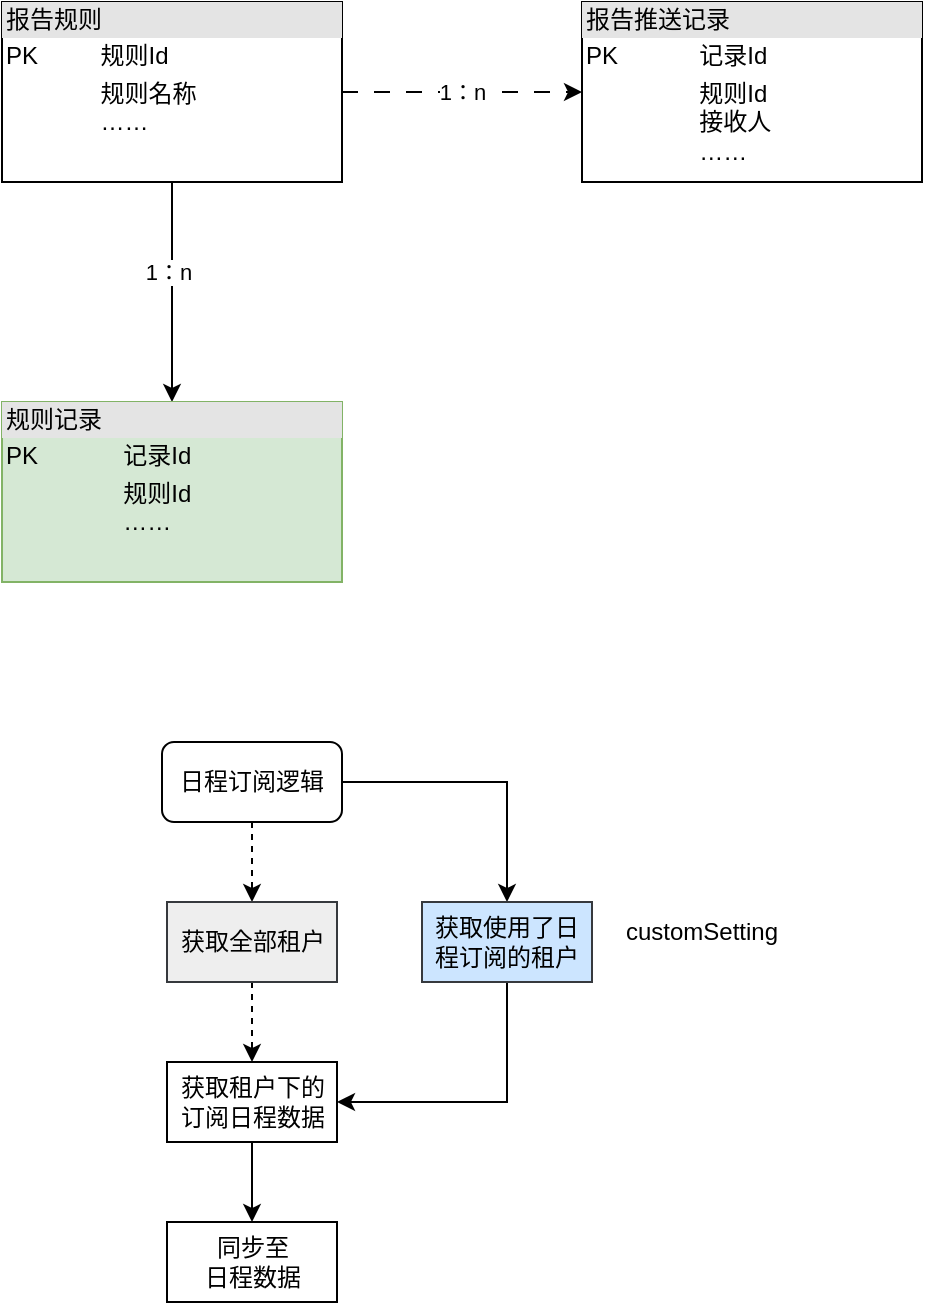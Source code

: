 <mxfile version="21.6.5" type="github">
  <diagram name="第 1 页" id="53Ijm8DaZ4i_sg3sCP7W">
    <mxGraphModel dx="1050" dy="580" grid="1" gridSize="10" guides="1" tooltips="1" connect="1" arrows="1" fold="1" page="1" pageScale="1" pageWidth="300000" pageHeight="30000" background="none" math="0" shadow="0">
      <root>
        <mxCell id="0" />
        <mxCell id="1" parent="0" />
        <mxCell id="wEdYIYvz8tDSYPpoFd0v-10" value="1：n" style="edgeStyle=orthogonalEdgeStyle;rounded=0;orthogonalLoop=1;jettySize=auto;html=1;entryX=0;entryY=0.5;entryDx=0;entryDy=0;dashed=1;dashPattern=8 8;" parent="1" source="wEdYIYvz8tDSYPpoFd0v-7" target="wEdYIYvz8tDSYPpoFd0v-8" edge="1">
          <mxGeometry relative="1" as="geometry" />
        </mxCell>
        <mxCell id="wEdYIYvz8tDSYPpoFd0v-11" style="edgeStyle=orthogonalEdgeStyle;rounded=0;orthogonalLoop=1;jettySize=auto;html=1;entryX=0.5;entryY=0;entryDx=0;entryDy=0;" parent="1" source="wEdYIYvz8tDSYPpoFd0v-7" target="wEdYIYvz8tDSYPpoFd0v-9" edge="1">
          <mxGeometry relative="1" as="geometry" />
        </mxCell>
        <mxCell id="wEdYIYvz8tDSYPpoFd0v-12" value="1：n" style="edgeLabel;html=1;align=center;verticalAlign=middle;resizable=0;points=[];" parent="wEdYIYvz8tDSYPpoFd0v-11" vertex="1" connectable="0">
          <mxGeometry x="-0.185" y="-2" relative="1" as="geometry">
            <mxPoint as="offset" />
          </mxGeometry>
        </mxCell>
        <mxCell id="wEdYIYvz8tDSYPpoFd0v-7" value="&lt;div style=&quot;box-sizing:border-box;width:100%;background:#e4e4e4;padding:2px;&quot;&gt;报告规则&lt;/div&gt;&lt;table style=&quot;width:100%;font-size:1em;&quot; cellpadding=&quot;2&quot; cellspacing=&quot;0&quot;&gt;&lt;tbody&gt;&lt;tr&gt;&lt;td&gt;PK&lt;/td&gt;&lt;td&gt;规则Id&lt;/td&gt;&lt;/tr&gt;&lt;tr&gt;&lt;td&gt;&lt;br&gt;&lt;/td&gt;&lt;td&gt;规则名称&lt;br&gt;……&lt;/td&gt;&lt;/tr&gt;&lt;tr&gt;&lt;td&gt;&lt;/td&gt;&lt;td&gt;&lt;br&gt;&lt;/td&gt;&lt;/tr&gt;&lt;/tbody&gt;&lt;/table&gt;" style="verticalAlign=top;align=left;overflow=fill;html=1;whiteSpace=wrap;" parent="1" vertex="1">
          <mxGeometry x="250" y="110" width="170" height="90" as="geometry" />
        </mxCell>
        <mxCell id="wEdYIYvz8tDSYPpoFd0v-8" value="&lt;div style=&quot;box-sizing:border-box;width:100%;background:#e4e4e4;padding:2px;&quot;&gt;报告推送记录&lt;/div&gt;&lt;table style=&quot;width:100%;font-size:1em;&quot; cellpadding=&quot;2&quot; cellspacing=&quot;0&quot;&gt;&lt;tbody&gt;&lt;tr&gt;&lt;td&gt;PK&lt;/td&gt;&lt;td&gt;记录Id&lt;/td&gt;&lt;/tr&gt;&lt;tr&gt;&lt;td&gt;&lt;br&gt;&lt;/td&gt;&lt;td&gt;规则Id&lt;br&gt;接收人&lt;br&gt;……&lt;/td&gt;&lt;/tr&gt;&lt;tr&gt;&lt;td&gt;&lt;/td&gt;&lt;td&gt;&lt;br&gt;&lt;/td&gt;&lt;/tr&gt;&lt;/tbody&gt;&lt;/table&gt;" style="verticalAlign=top;align=left;overflow=fill;html=1;whiteSpace=wrap;" parent="1" vertex="1">
          <mxGeometry x="540" y="110" width="170" height="90" as="geometry" />
        </mxCell>
        <mxCell id="wEdYIYvz8tDSYPpoFd0v-9" value="&lt;div style=&quot;box-sizing:border-box;width:100%;background:#e4e4e4;padding:2px;&quot;&gt;规则记录&lt;/div&gt;&lt;table style=&quot;width:100%;font-size:1em;&quot; cellpadding=&quot;2&quot; cellspacing=&quot;0&quot;&gt;&lt;tbody&gt;&lt;tr&gt;&lt;td&gt;PK&lt;/td&gt;&lt;td&gt;记录Id&lt;/td&gt;&lt;/tr&gt;&lt;tr&gt;&lt;td&gt;&lt;br&gt;&lt;/td&gt;&lt;td&gt;规则Id&lt;br&gt;……&lt;/td&gt;&lt;/tr&gt;&lt;tr&gt;&lt;td&gt;&lt;/td&gt;&lt;td&gt;&lt;br&gt;&lt;/td&gt;&lt;/tr&gt;&lt;/tbody&gt;&lt;/table&gt;" style="verticalAlign=top;align=left;overflow=fill;html=1;whiteSpace=wrap;fillColor=#d5e8d4;strokeColor=#82b366;" parent="1" vertex="1">
          <mxGeometry x="250" y="310" width="170" height="90" as="geometry" />
        </mxCell>
        <mxCell id="Pv7gD43Gz18Dn4MxhVw8-6" value="" style="edgeStyle=orthogonalEdgeStyle;rounded=0;orthogonalLoop=1;jettySize=auto;html=1;dashed=1;" edge="1" parent="1" source="Pv7gD43Gz18Dn4MxhVw8-1" target="Pv7gD43Gz18Dn4MxhVw8-2">
          <mxGeometry relative="1" as="geometry" />
        </mxCell>
        <mxCell id="Pv7gD43Gz18Dn4MxhVw8-9" style="edgeStyle=orthogonalEdgeStyle;rounded=0;orthogonalLoop=1;jettySize=auto;html=1;" edge="1" parent="1" source="Pv7gD43Gz18Dn4MxhVw8-1" target="Pv7gD43Gz18Dn4MxhVw8-5">
          <mxGeometry relative="1" as="geometry" />
        </mxCell>
        <mxCell id="Pv7gD43Gz18Dn4MxhVw8-1" value="日程订阅逻辑" style="rounded=1;whiteSpace=wrap;html=1;" vertex="1" parent="1">
          <mxGeometry x="330" y="480" width="90" height="40" as="geometry" />
        </mxCell>
        <mxCell id="Pv7gD43Gz18Dn4MxhVw8-7" value="" style="edgeStyle=orthogonalEdgeStyle;rounded=0;orthogonalLoop=1;jettySize=auto;html=1;dashed=1;" edge="1" parent="1" source="Pv7gD43Gz18Dn4MxhVw8-2" target="Pv7gD43Gz18Dn4MxhVw8-3">
          <mxGeometry relative="1" as="geometry" />
        </mxCell>
        <mxCell id="Pv7gD43Gz18Dn4MxhVw8-2" value="获取全部租户" style="rounded=0;whiteSpace=wrap;html=1;fillColor=#eeeeee;strokeColor=#36393d;" vertex="1" parent="1">
          <mxGeometry x="332.5" y="560" width="85" height="40" as="geometry" />
        </mxCell>
        <mxCell id="Pv7gD43Gz18Dn4MxhVw8-8" value="" style="edgeStyle=orthogonalEdgeStyle;rounded=0;orthogonalLoop=1;jettySize=auto;html=1;" edge="1" parent="1" source="Pv7gD43Gz18Dn4MxhVw8-3" target="Pv7gD43Gz18Dn4MxhVw8-4">
          <mxGeometry relative="1" as="geometry" />
        </mxCell>
        <mxCell id="Pv7gD43Gz18Dn4MxhVw8-3" value="获取租户下的订阅日程数据" style="rounded=0;whiteSpace=wrap;html=1;" vertex="1" parent="1">
          <mxGeometry x="332.5" y="640" width="85" height="40" as="geometry" />
        </mxCell>
        <mxCell id="Pv7gD43Gz18Dn4MxhVw8-4" value="同步至&lt;br&gt;日程数据" style="rounded=0;whiteSpace=wrap;html=1;" vertex="1" parent="1">
          <mxGeometry x="332.5" y="720" width="85" height="40" as="geometry" />
        </mxCell>
        <mxCell id="Pv7gD43Gz18Dn4MxhVw8-10" style="edgeStyle=orthogonalEdgeStyle;rounded=0;orthogonalLoop=1;jettySize=auto;html=1;entryX=1;entryY=0.5;entryDx=0;entryDy=0;" edge="1" parent="1" source="Pv7gD43Gz18Dn4MxhVw8-5" target="Pv7gD43Gz18Dn4MxhVw8-3">
          <mxGeometry relative="1" as="geometry">
            <Array as="points">
              <mxPoint x="503" y="660" />
            </Array>
          </mxGeometry>
        </mxCell>
        <mxCell id="Pv7gD43Gz18Dn4MxhVw8-5" value="获取使用了日程订阅的租户" style="rounded=0;whiteSpace=wrap;html=1;fillColor=#cce5ff;strokeColor=#36393d;" vertex="1" parent="1">
          <mxGeometry x="460" y="560" width="85" height="40" as="geometry" />
        </mxCell>
        <mxCell id="Pv7gD43Gz18Dn4MxhVw8-11" value="customSetting" style="text;html=1;strokeColor=none;fillColor=none;align=center;verticalAlign=middle;whiteSpace=wrap;rounded=0;" vertex="1" parent="1">
          <mxGeometry x="570" y="560" width="60" height="30" as="geometry" />
        </mxCell>
      </root>
    </mxGraphModel>
  </diagram>
</mxfile>
